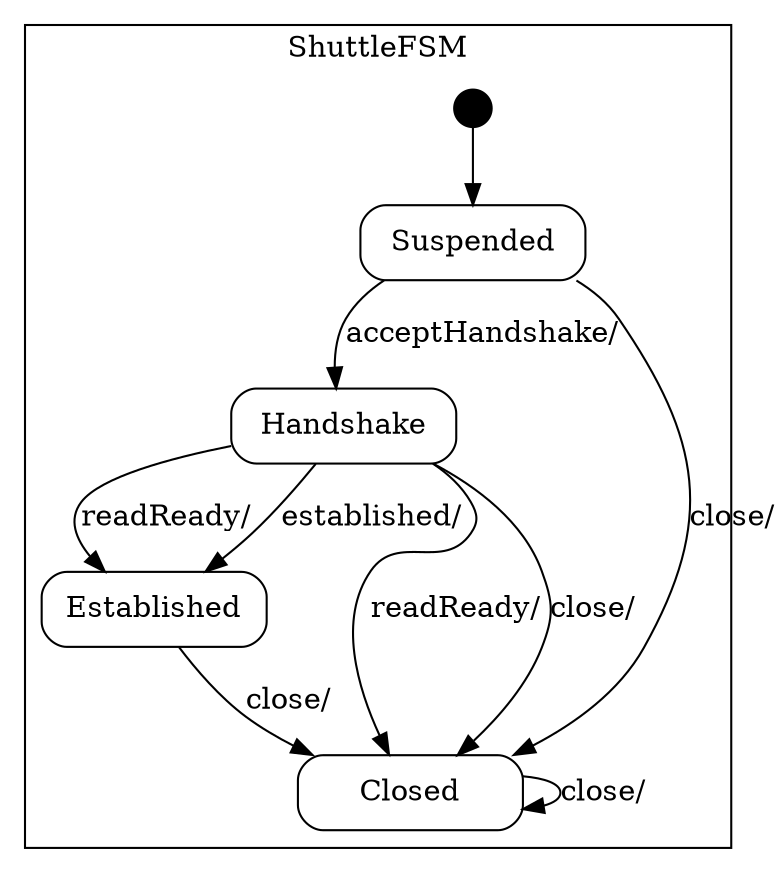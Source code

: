 digraph Shuttle {

    node
        [shape=Mrecord width=1.5];

    subgraph cluster_ShuttleFSM {

        label="ShuttleFSM";

        //
        // States (Nodes)
        //

        "ShuttleFSM::Suspended"
            [label="{Suspended}"];

        "ShuttleFSM::Established"
            [label="{Established}"];

        "ShuttleFSM::Handshake"
            [label="{Handshake}"];

        "ShuttleFSM::Closed"
            [label="{Closed}"];

        "%start"
            [label="" shape=circle style=filled fillcolor=black width=0.25];

        //
        // Transitions (Edges)
        //

        "ShuttleFSM::Suspended" -> "ShuttleFSM::Handshake"
            [label="acceptHandshake/\l"];

        "ShuttleFSM::Suspended" -> "ShuttleFSM::Closed"
            [label="close/\l"];

        "ShuttleFSM::Established" -> "ShuttleFSM::Closed"
            [label="close/\l"];

        "ShuttleFSM::Handshake" -> "ShuttleFSM::Closed"
            [label="readReady/\l"];

        "ShuttleFSM::Handshake" -> "ShuttleFSM::Established"
            [label="readReady/\l"];

        "ShuttleFSM::Handshake" -> "ShuttleFSM::Established"
            [label="established/\l"];

        "ShuttleFSM::Handshake" -> "ShuttleFSM::Closed"
            [label="close/\l"];

        "ShuttleFSM::Closed" -> "ShuttleFSM::Closed"
            [label="close/\l"];

        "%start" -> "ShuttleFSM::Suspended"
    }

}
